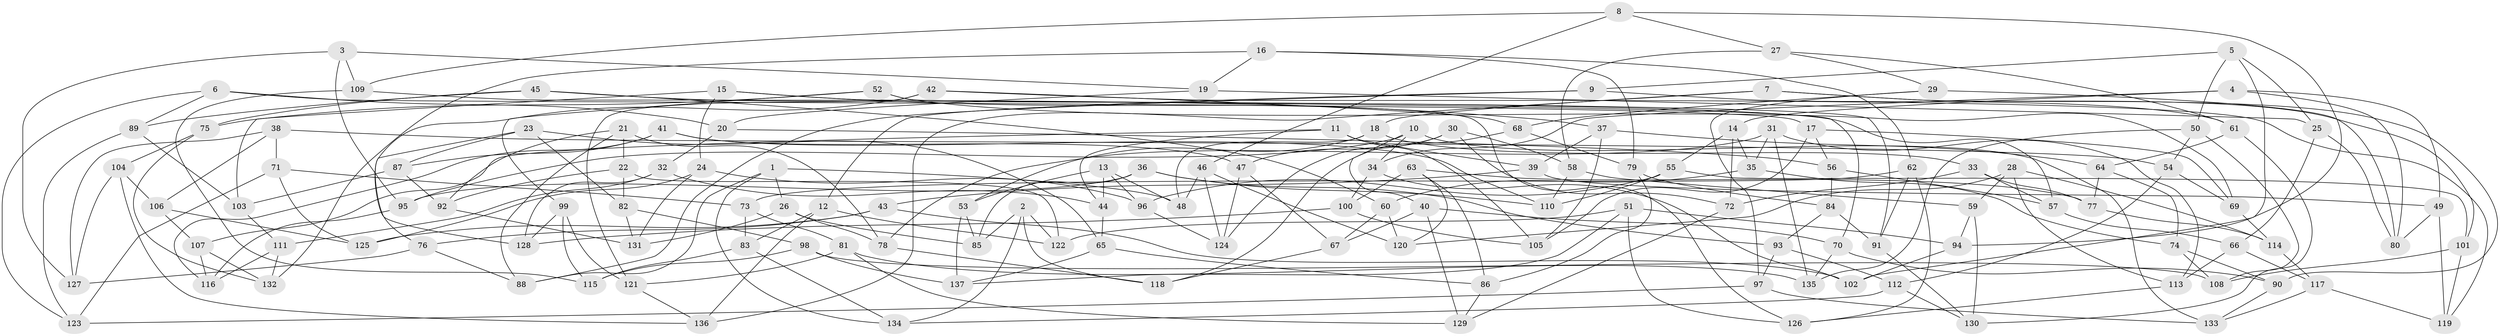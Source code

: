 // Generated by graph-tools (version 1.1) at 2025/37/03/09/25 02:37:54]
// undirected, 137 vertices, 274 edges
graph export_dot {
graph [start="1"]
  node [color=gray90,style=filled];
  1;
  2;
  3;
  4;
  5;
  6;
  7;
  8;
  9;
  10;
  11;
  12;
  13;
  14;
  15;
  16;
  17;
  18;
  19;
  20;
  21;
  22;
  23;
  24;
  25;
  26;
  27;
  28;
  29;
  30;
  31;
  32;
  33;
  34;
  35;
  36;
  37;
  38;
  39;
  40;
  41;
  42;
  43;
  44;
  45;
  46;
  47;
  48;
  49;
  50;
  51;
  52;
  53;
  54;
  55;
  56;
  57;
  58;
  59;
  60;
  61;
  62;
  63;
  64;
  65;
  66;
  67;
  68;
  69;
  70;
  71;
  72;
  73;
  74;
  75;
  76;
  77;
  78;
  79;
  80;
  81;
  82;
  83;
  84;
  85;
  86;
  87;
  88;
  89;
  90;
  91;
  92;
  93;
  94;
  95;
  96;
  97;
  98;
  99;
  100;
  101;
  102;
  103;
  104;
  105;
  106;
  107;
  108;
  109;
  110;
  111;
  112;
  113;
  114;
  115;
  116;
  117;
  118;
  119;
  120;
  121;
  122;
  123;
  124;
  125;
  126;
  127;
  128;
  129;
  130;
  131;
  132;
  133;
  134;
  135;
  136;
  137;
  1 -- 88;
  1 -- 48;
  1 -- 26;
  1 -- 134;
  2 -- 118;
  2 -- 134;
  2 -- 122;
  2 -- 85;
  3 -- 109;
  3 -- 19;
  3 -- 127;
  3 -- 95;
  4 -- 49;
  4 -- 14;
  4 -- 80;
  4 -- 34;
  5 -- 9;
  5 -- 102;
  5 -- 50;
  5 -- 25;
  6 -- 89;
  6 -- 17;
  6 -- 123;
  6 -- 20;
  7 -- 90;
  7 -- 18;
  7 -- 101;
  7 -- 136;
  8 -- 46;
  8 -- 94;
  8 -- 109;
  8 -- 27;
  9 -- 12;
  9 -- 88;
  9 -- 61;
  10 -- 133;
  10 -- 95;
  10 -- 34;
  10 -- 40;
  11 -- 44;
  11 -- 39;
  11 -- 105;
  11 -- 107;
  12 -- 83;
  12 -- 136;
  12 -- 122;
  13 -- 44;
  13 -- 48;
  13 -- 53;
  13 -- 96;
  14 -- 55;
  14 -- 72;
  14 -- 35;
  15 -- 103;
  15 -- 70;
  15 -- 24;
  15 -- 37;
  16 -- 79;
  16 -- 132;
  16 -- 62;
  16 -- 19;
  17 -- 56;
  17 -- 105;
  17 -- 69;
  18 -- 33;
  18 -- 53;
  18 -- 48;
  19 -- 25;
  19 -- 20;
  20 -- 56;
  20 -- 32;
  21 -- 78;
  21 -- 22;
  21 -- 88;
  21 -- 92;
  22 -- 92;
  22 -- 82;
  22 -- 122;
  23 -- 82;
  23 -- 76;
  23 -- 87;
  23 -- 65;
  24 -- 96;
  24 -- 125;
  24 -- 131;
  25 -- 66;
  25 -- 80;
  26 -- 85;
  26 -- 78;
  26 -- 131;
  27 -- 58;
  27 -- 29;
  27 -- 61;
  28 -- 120;
  28 -- 113;
  28 -- 59;
  28 -- 114;
  29 -- 80;
  29 -- 97;
  29 -- 68;
  30 -- 58;
  30 -- 47;
  30 -- 124;
  30 -- 72;
  31 -- 35;
  31 -- 78;
  31 -- 135;
  31 -- 113;
  32 -- 44;
  32 -- 111;
  32 -- 128;
  33 -- 77;
  33 -- 57;
  33 -- 72;
  34 -- 102;
  34 -- 100;
  35 -- 60;
  35 -- 74;
  36 -- 85;
  36 -- 95;
  36 -- 93;
  36 -- 110;
  37 -- 105;
  37 -- 39;
  37 -- 64;
  38 -- 54;
  38 -- 106;
  38 -- 127;
  38 -- 71;
  39 -- 43;
  39 -- 49;
  40 -- 129;
  40 -- 70;
  40 -- 67;
  41 -- 47;
  41 -- 110;
  41 -- 87;
  41 -- 116;
  42 -- 121;
  42 -- 119;
  42 -- 128;
  42 -- 68;
  43 -- 76;
  43 -- 102;
  43 -- 125;
  44 -- 65;
  45 -- 57;
  45 -- 60;
  45 -- 89;
  45 -- 75;
  46 -- 124;
  46 -- 120;
  46 -- 48;
  47 -- 67;
  47 -- 124;
  49 -- 80;
  49 -- 119;
  50 -- 108;
  50 -- 135;
  50 -- 54;
  51 -- 126;
  51 -- 122;
  51 -- 137;
  51 -- 94;
  52 -- 75;
  52 -- 69;
  52 -- 91;
  52 -- 99;
  53 -- 137;
  53 -- 85;
  54 -- 69;
  54 -- 112;
  55 -- 101;
  55 -- 110;
  55 -- 96;
  56 -- 57;
  56 -- 84;
  57 -- 66;
  58 -- 110;
  58 -- 59;
  59 -- 94;
  59 -- 130;
  60 -- 120;
  60 -- 67;
  61 -- 130;
  61 -- 64;
  62 -- 73;
  62 -- 126;
  62 -- 91;
  63 -- 100;
  63 -- 120;
  63 -- 77;
  63 -- 86;
  64 -- 74;
  64 -- 77;
  65 -- 86;
  65 -- 137;
  66 -- 113;
  66 -- 117;
  67 -- 118;
  68 -- 79;
  68 -- 118;
  69 -- 114;
  70 -- 135;
  70 -- 90;
  71 -- 73;
  71 -- 123;
  71 -- 125;
  72 -- 129;
  73 -- 81;
  73 -- 83;
  74 -- 90;
  74 -- 108;
  75 -- 104;
  75 -- 132;
  76 -- 127;
  76 -- 88;
  77 -- 114;
  78 -- 118;
  79 -- 84;
  79 -- 86;
  81 -- 129;
  81 -- 121;
  81 -- 135;
  82 -- 131;
  82 -- 98;
  83 -- 134;
  83 -- 115;
  84 -- 91;
  84 -- 93;
  86 -- 129;
  87 -- 92;
  87 -- 103;
  89 -- 123;
  89 -- 103;
  90 -- 133;
  91 -- 130;
  92 -- 131;
  93 -- 97;
  93 -- 112;
  94 -- 102;
  95 -- 116;
  96 -- 124;
  97 -- 123;
  97 -- 133;
  98 -- 108;
  98 -- 137;
  98 -- 115;
  99 -- 121;
  99 -- 115;
  99 -- 128;
  100 -- 128;
  100 -- 105;
  101 -- 108;
  101 -- 119;
  103 -- 111;
  104 -- 136;
  104 -- 106;
  104 -- 127;
  106 -- 107;
  106 -- 125;
  107 -- 116;
  107 -- 132;
  109 -- 126;
  109 -- 115;
  111 -- 132;
  111 -- 116;
  112 -- 134;
  112 -- 130;
  113 -- 126;
  114 -- 117;
  117 -- 119;
  117 -- 133;
  121 -- 136;
}
